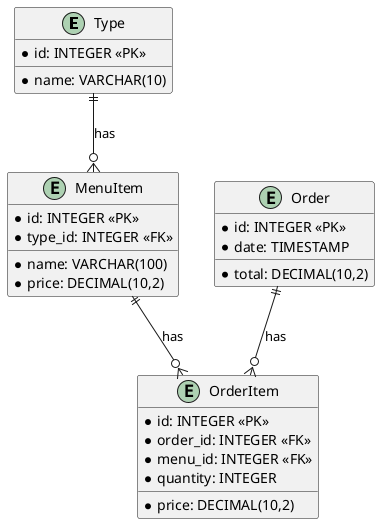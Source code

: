 @startuml Buhari Hotel ERD

' tables
entity Type {
  * id: INTEGER <<PK>>
  * name: VARCHAR(10)
}

entity MenuItem {
  * id: INTEGER <<PK>>
  * name: VARCHAR(100)
  * price: DECIMAL(10,2)
  * type_id: INTEGER <<FK>>
}

entity Order {
  * id: INTEGER <<PK>>
  * date: TIMESTAMP
  * total: DECIMAL(10,2)
}

entity OrderItem {
  * id: INTEGER <<PK>>
  * order_id: INTEGER <<FK>>
  * menu_id: INTEGER <<FK>>
  * quantity: INTEGER
  * price: DECIMAL(10,2)
}

Type ||--o{ MenuItem : "has"
Order ||--o{ OrderItem : "has"
MenuItem ||--o{ OrderItem : "has"

@enduml